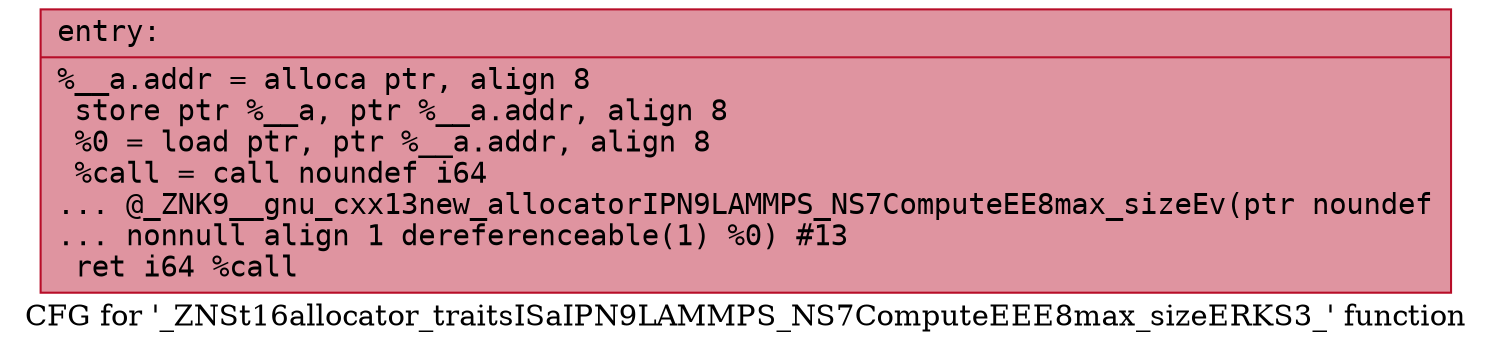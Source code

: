 digraph "CFG for '_ZNSt16allocator_traitsISaIPN9LAMMPS_NS7ComputeEEE8max_sizeERKS3_' function" {
	label="CFG for '_ZNSt16allocator_traitsISaIPN9LAMMPS_NS7ComputeEEE8max_sizeERKS3_' function";

	Node0x561f16590ce0 [shape=record,color="#b70d28ff", style=filled, fillcolor="#b70d2870" fontname="Courier",label="{entry:\l|  %__a.addr = alloca ptr, align 8\l  store ptr %__a, ptr %__a.addr, align 8\l  %0 = load ptr, ptr %__a.addr, align 8\l  %call = call noundef i64\l... @_ZNK9__gnu_cxx13new_allocatorIPN9LAMMPS_NS7ComputeEE8max_sizeEv(ptr noundef\l... nonnull align 1 dereferenceable(1) %0) #13\l  ret i64 %call\l}"];
}
